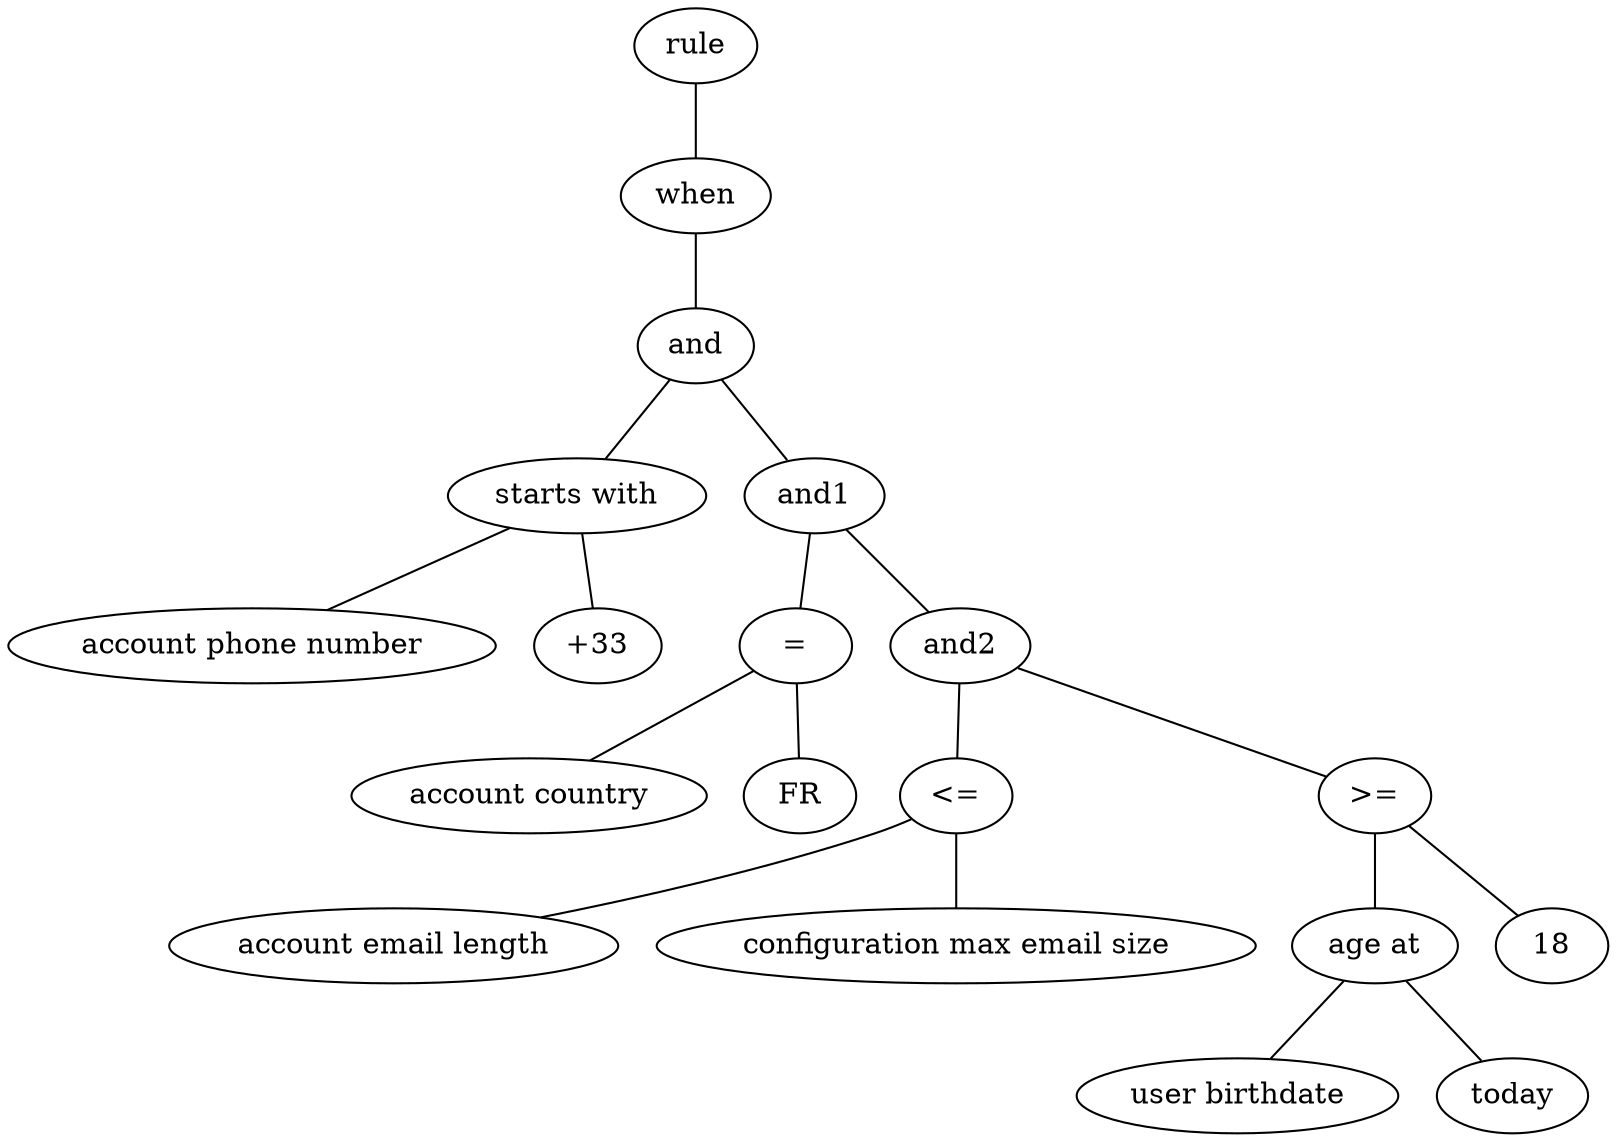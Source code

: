 graph {
    rule -- when;

    when -- and;

    and -- "starts with";
    "starts with" -- "account phone number";
    "starts with" -- "+33";
    and -- and1;

    and1 -- "=";
    "=" -- "account country";
    "=" -- "FR";
    and1 -- and2;

    and2 -- "<=";
    "<=" -- "account email length";
    "<=" -- "configuration max email size";
    and2 -- ">=";
    ">=" -- "age at";
    ">=" -- "18";
    "age at" -- "user birthdate";
    "age at" -- "today"
}
